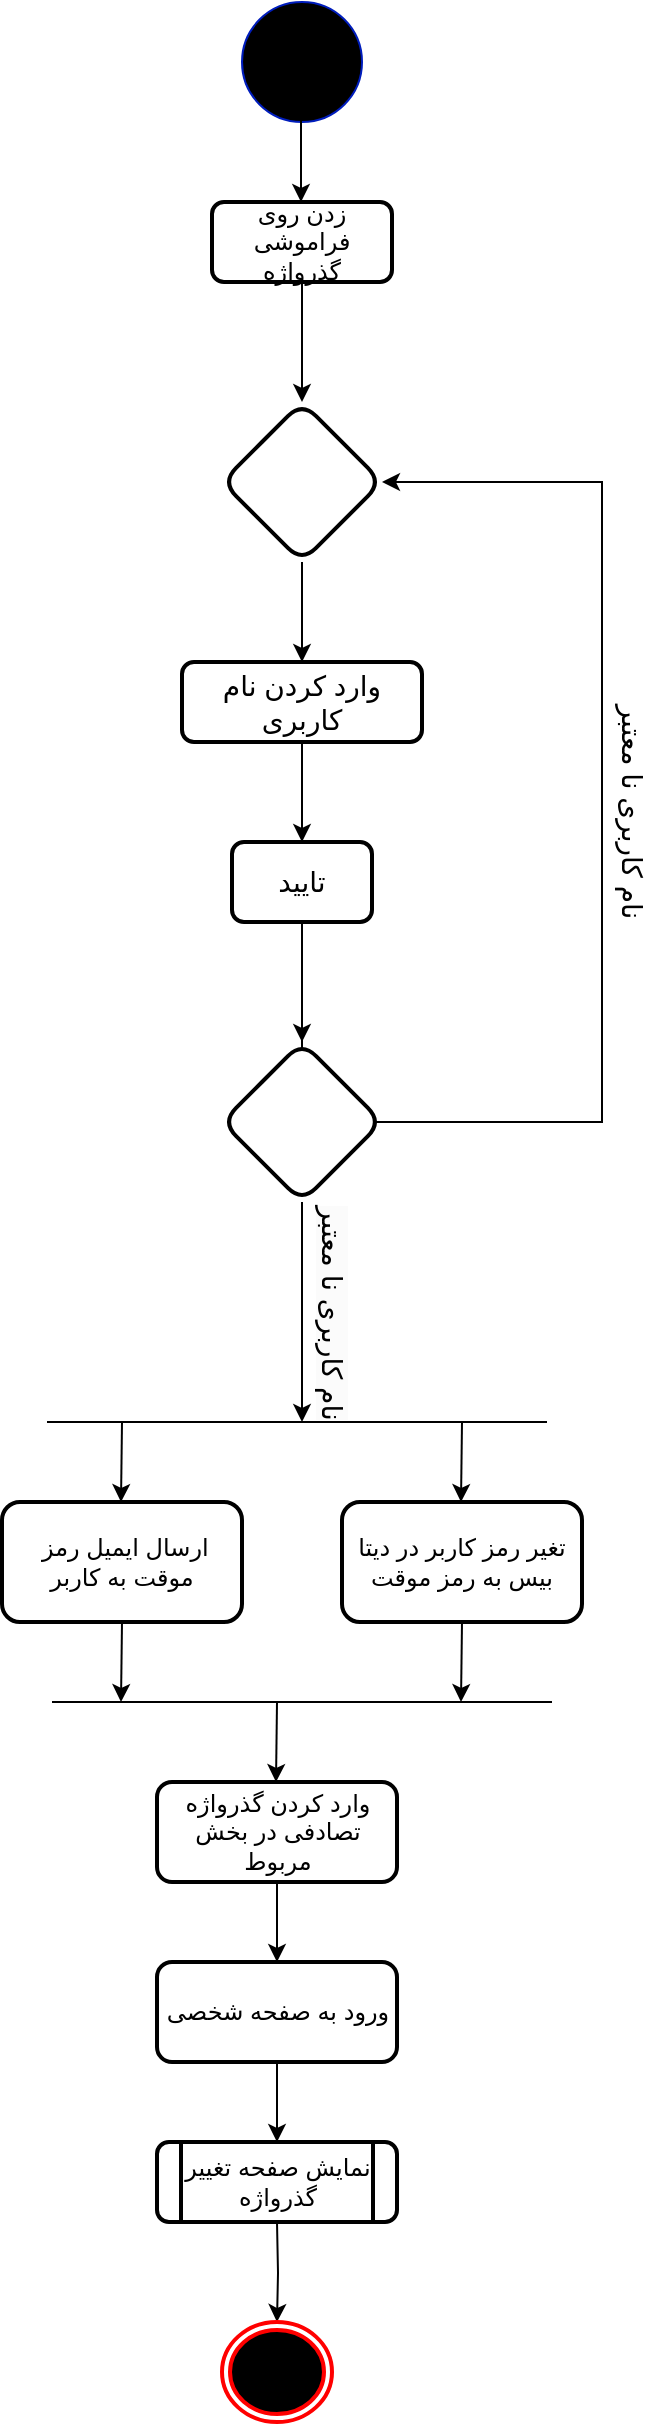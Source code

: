 <mxfile version="20.8.13" type="device"><diagram id="0fzVC1D2UZSMkBmPTRor" name="‫صفحه - 1‬"><mxGraphModel dx="712" dy="761" grid="1" gridSize="10" guides="1" tooltips="1" connect="1" arrows="1" fold="1" page="1" pageScale="1" pageWidth="827" pageHeight="1169" math="0" shadow="0"><root><mxCell id="0"/><mxCell id="1" parent="0"/><mxCell id="pb3DeZ6l8-f0LDUaV6-K-1" value="" style="verticalLabelPosition=bottom;verticalAlign=top;html=1;shape=mxgraph.flowchart.on-page_reference;fillColor=#000000;fontColor=#ffffff;strokeColor=#001DBC;" parent="1" vertex="1"><mxGeometry x="370" y="20" width="60" height="60" as="geometry"/></mxCell><mxCell id="pb3DeZ6l8-f0LDUaV6-K-32" value="" style="endArrow=classic;html=1;rounded=0;fontSize=11;" parent="1" edge="1"><mxGeometry x="-1" y="144" width="50" height="50" relative="1" as="geometry"><mxPoint x="399.5" y="70" as="sourcePoint"/><mxPoint x="399.5" y="120" as="targetPoint"/><Array as="points"><mxPoint x="399.5" y="80"/><mxPoint x="399.5" y="112"/></Array><mxPoint x="-24" y="-80" as="offset"/></mxGeometry></mxCell><mxCell id="pb3DeZ6l8-f0LDUaV6-K-41" style="edgeStyle=orthogonalEdgeStyle;rounded=0;orthogonalLoop=1;jettySize=auto;html=1;exitX=0.5;exitY=1;exitDx=0;exitDy=0;entryX=0.5;entryY=0;entryDx=0;entryDy=0;fontSize=14;" parent="1" target="pb3DeZ6l8-f0LDUaV6-K-40" edge="1"><mxGeometry relative="1" as="geometry"><mxPoint x="387.5" y="1130" as="sourcePoint"/></mxGeometry></mxCell><mxCell id="pb3DeZ6l8-f0LDUaV6-K-40" value="" style="ellipse;html=1;shape=endState;fillColor=#000000;strokeColor=#ff0000;strokeWidth=2;fontSize=14;" parent="1" vertex="1"><mxGeometry x="360" y="1180" width="55" height="50" as="geometry"/></mxCell><mxCell id="pb3DeZ6l8-f0LDUaV6-K-66" value="" style="edgeStyle=orthogonalEdgeStyle;rounded=0;orthogonalLoop=1;jettySize=auto;html=1;fontSize=14;" parent="1" source="pb3DeZ6l8-f0LDUaV6-K-45" target="pb3DeZ6l8-f0LDUaV6-K-65" edge="1"><mxGeometry relative="1" as="geometry"/></mxCell><mxCell id="pb3DeZ6l8-f0LDUaV6-K-45" value="زدن روی فراموشی گذرواژه" style="rounded=1;whiteSpace=wrap;html=1;strokeWidth=2;" parent="1" vertex="1"><mxGeometry x="355" y="120" width="90" height="40" as="geometry"/></mxCell><mxCell id="pb3DeZ6l8-f0LDUaV6-K-63" value="" style="edgeStyle=orthogonalEdgeStyle;rounded=0;orthogonalLoop=1;jettySize=auto;html=1;fontSize=14;" parent="1" source="pb3DeZ6l8-f0LDUaV6-K-60" target="pb3DeZ6l8-f0LDUaV6-K-62" edge="1"><mxGeometry relative="1" as="geometry"/></mxCell><mxCell id="pb3DeZ6l8-f0LDUaV6-K-60" value="&lt;font style=&quot;font-size: 14px;&quot;&gt;وارد کردن نام کاربری&lt;/font&gt;" style="whiteSpace=wrap;html=1;rounded=1;strokeWidth=2;" parent="1" vertex="1"><mxGeometry x="340" y="350" width="120" height="40" as="geometry"/></mxCell><mxCell id="pb3DeZ6l8-f0LDUaV6-K-70" style="edgeStyle=orthogonalEdgeStyle;rounded=0;orthogonalLoop=1;jettySize=auto;html=1;exitX=0.5;exitY=1;exitDx=0;exitDy=0;entryX=1;entryY=0.5;entryDx=0;entryDy=0;fontSize=14;" parent="1" source="pb3DeZ6l8-f0LDUaV6-K-62" target="pb3DeZ6l8-f0LDUaV6-K-65" edge="1"><mxGeometry relative="1" as="geometry"><Array as="points"><mxPoint x="400" y="580"/><mxPoint x="550" y="580"/><mxPoint x="550" y="260"/></Array></mxGeometry></mxCell><mxCell id="pb3DeZ6l8-f0LDUaV6-K-72" value="" style="edgeStyle=orthogonalEdgeStyle;rounded=0;orthogonalLoop=1;jettySize=auto;html=1;fontSize=14;" parent="1" source="pb3DeZ6l8-f0LDUaV6-K-62" target="pb3DeZ6l8-f0LDUaV6-K-71" edge="1"><mxGeometry relative="1" as="geometry"/></mxCell><mxCell id="pb3DeZ6l8-f0LDUaV6-K-62" value="&lt;font style=&quot;font-size: 14px;&quot;&gt;تایید&lt;/font&gt;" style="whiteSpace=wrap;html=1;rounded=1;strokeWidth=2;" parent="1" vertex="1"><mxGeometry x="365" y="440" width="70" height="40" as="geometry"/></mxCell><mxCell id="pb3DeZ6l8-f0LDUaV6-K-69" style="edgeStyle=orthogonalEdgeStyle;rounded=0;orthogonalLoop=1;jettySize=auto;html=1;exitX=0.5;exitY=1;exitDx=0;exitDy=0;entryX=0.5;entryY=0;entryDx=0;entryDy=0;fontSize=14;" parent="1" source="pb3DeZ6l8-f0LDUaV6-K-65" target="pb3DeZ6l8-f0LDUaV6-K-60" edge="1"><mxGeometry relative="1" as="geometry"/></mxCell><mxCell id="pb3DeZ6l8-f0LDUaV6-K-65" value="" style="rhombus;whiteSpace=wrap;html=1;rounded=1;strokeWidth=2;" parent="1" vertex="1"><mxGeometry x="360" y="220" width="80" height="80" as="geometry"/></mxCell><mxCell id="pb3DeZ6l8-f0LDUaV6-K-68" style="edgeStyle=orthogonalEdgeStyle;rounded=0;orthogonalLoop=1;jettySize=auto;html=1;exitX=0.5;exitY=1;exitDx=0;exitDy=0;fontSize=14;" parent="1" source="pb3DeZ6l8-f0LDUaV6-K-62" target="pb3DeZ6l8-f0LDUaV6-K-62" edge="1"><mxGeometry relative="1" as="geometry"/></mxCell><mxCell id="lI8T6Z5Tl5KmaZtBihWm-2" style="edgeStyle=orthogonalEdgeStyle;rounded=0;orthogonalLoop=1;jettySize=auto;html=1;exitX=0.5;exitY=1;exitDx=0;exitDy=0;" edge="1" parent="1" source="pb3DeZ6l8-f0LDUaV6-K-71"><mxGeometry relative="1" as="geometry"><mxPoint x="400" y="730" as="targetPoint"/></mxGeometry></mxCell><mxCell id="pb3DeZ6l8-f0LDUaV6-K-71" value="" style="rhombus;whiteSpace=wrap;html=1;rounded=1;strokeWidth=2;" parent="1" vertex="1"><mxGeometry x="360" y="540" width="80" height="80" as="geometry"/></mxCell><mxCell id="pb3DeZ6l8-f0LDUaV6-K-73" value="&amp;nbsp;ارسال ایمیل رمز موقت به کاربر" style="whiteSpace=wrap;html=1;rounded=1;strokeWidth=2;" parent="1" vertex="1"><mxGeometry x="250" y="770" width="120" height="60" as="geometry"/></mxCell><mxCell id="pb3DeZ6l8-f0LDUaV6-K-75" value="نمایش صفحه تغییر گذرواژه" style="shape=process;whiteSpace=wrap;html=1;backgroundOutline=1;rounded=1;strokeWidth=2;" parent="1" vertex="1"><mxGeometry x="327.5" y="1090" width="120" height="40" as="geometry"/></mxCell><mxCell id="lI8T6Z5Tl5KmaZtBihWm-13" style="edgeStyle=orthogonalEdgeStyle;rounded=0;orthogonalLoop=1;jettySize=auto;html=1;exitX=0.5;exitY=1;exitDx=0;exitDy=0;entryX=0.5;entryY=0;entryDx=0;entryDy=0;" edge="1" parent="1" source="pb3DeZ6l8-f0LDUaV6-K-77" target="pb3DeZ6l8-f0LDUaV6-K-75"><mxGeometry relative="1" as="geometry"/></mxCell><mxCell id="pb3DeZ6l8-f0LDUaV6-K-77" value="ورود به صفحه شخصی" style="whiteSpace=wrap;html=1;rounded=1;strokeWidth=2;" parent="1" vertex="1"><mxGeometry x="327.5" y="1000" width="120" height="50" as="geometry"/></mxCell><mxCell id="pb3DeZ6l8-f0LDUaV6-K-79" value="نام کاربری نا معتبر" style="text;html=1;strokeColor=none;fillColor=none;align=center;verticalAlign=middle;whiteSpace=wrap;rounded=0;strokeWidth=2;fontSize=14;rotation=90;" parent="1" vertex="1"><mxGeometry x="505" y="410" width="120" height="30" as="geometry"/></mxCell><mxCell id="2Rdu_6y14z5GPu6htQvX-3" value="&lt;span style=&quot;color: rgb(0, 0, 0); font-family: Helvetica; font-size: 14px; font-style: normal; font-variant-ligatures: normal; font-variant-caps: normal; font-weight: 400; letter-spacing: normal; orphans: 2; text-align: center; text-indent: 0px; text-transform: none; widows: 2; word-spacing: 0px; -webkit-text-stroke-width: 0px; background-color: rgb(251, 251, 251); text-decoration-thickness: initial; text-decoration-style: initial; text-decoration-color: initial; float: none; display: inline !important;&quot;&gt;نام کاربری نا معتبر&lt;/span&gt;" style="text;whiteSpace=wrap;html=1;rotation=90;" parent="1" vertex="1"><mxGeometry x="350" y="660" width="120" height="40" as="geometry"/></mxCell><mxCell id="lI8T6Z5Tl5KmaZtBihWm-1" value="" style="endArrow=none;html=1;rounded=0;" edge="1" parent="1"><mxGeometry width="50" height="50" relative="1" as="geometry"><mxPoint x="272.5" y="730" as="sourcePoint"/><mxPoint x="522.5" y="730" as="targetPoint"/></mxGeometry></mxCell><mxCell id="lI8T6Z5Tl5KmaZtBihWm-3" value="تغیر رمز کاربر در دیتا بیس به رمز موقت" style="whiteSpace=wrap;html=1;rounded=1;strokeWidth=2;" vertex="1" parent="1"><mxGeometry x="420" y="770" width="120" height="60" as="geometry"/></mxCell><mxCell id="lI8T6Z5Tl5KmaZtBihWm-4" value="" style="endArrow=classic;html=1;rounded=0;" edge="1" parent="1"><mxGeometry width="50" height="50" relative="1" as="geometry"><mxPoint x="310" y="730" as="sourcePoint"/><mxPoint x="309.5" y="770" as="targetPoint"/></mxGeometry></mxCell><mxCell id="lI8T6Z5Tl5KmaZtBihWm-5" value="" style="endArrow=classic;html=1;rounded=0;" edge="1" parent="1"><mxGeometry width="50" height="50" relative="1" as="geometry"><mxPoint x="480" y="730" as="sourcePoint"/><mxPoint x="479.5" y="770" as="targetPoint"/></mxGeometry></mxCell><mxCell id="lI8T6Z5Tl5KmaZtBihWm-7" value="" style="endArrow=none;html=1;rounded=0;" edge="1" parent="1"><mxGeometry width="50" height="50" relative="1" as="geometry"><mxPoint x="275" y="870" as="sourcePoint"/><mxPoint x="525" y="870" as="targetPoint"/></mxGeometry></mxCell><mxCell id="lI8T6Z5Tl5KmaZtBihWm-8" value="" style="endArrow=classic;html=1;rounded=0;" edge="1" parent="1"><mxGeometry width="50" height="50" relative="1" as="geometry"><mxPoint x="310" y="830" as="sourcePoint"/><mxPoint x="309.5" y="870" as="targetPoint"/></mxGeometry></mxCell><mxCell id="lI8T6Z5Tl5KmaZtBihWm-9" value="" style="endArrow=classic;html=1;rounded=0;" edge="1" parent="1"><mxGeometry width="50" height="50" relative="1" as="geometry"><mxPoint x="480" y="830" as="sourcePoint"/><mxPoint x="479.5" y="870" as="targetPoint"/></mxGeometry></mxCell><mxCell id="lI8T6Z5Tl5KmaZtBihWm-12" style="edgeStyle=orthogonalEdgeStyle;rounded=0;orthogonalLoop=1;jettySize=auto;html=1;exitX=0.5;exitY=1;exitDx=0;exitDy=0;" edge="1" parent="1" source="lI8T6Z5Tl5KmaZtBihWm-10" target="pb3DeZ6l8-f0LDUaV6-K-77"><mxGeometry relative="1" as="geometry"/></mxCell><mxCell id="lI8T6Z5Tl5KmaZtBihWm-10" value="وارد کردن گذرواژه تصادفی در بخش مربوط" style="whiteSpace=wrap;html=1;rounded=1;strokeWidth=2;" vertex="1" parent="1"><mxGeometry x="327.5" y="910" width="120" height="50" as="geometry"/></mxCell><mxCell id="lI8T6Z5Tl5KmaZtBihWm-11" value="" style="endArrow=classic;html=1;rounded=0;" edge="1" parent="1"><mxGeometry width="50" height="50" relative="1" as="geometry"><mxPoint x="387.5" y="870" as="sourcePoint"/><mxPoint x="387" y="910" as="targetPoint"/></mxGeometry></mxCell></root></mxGraphModel></diagram></mxfile>